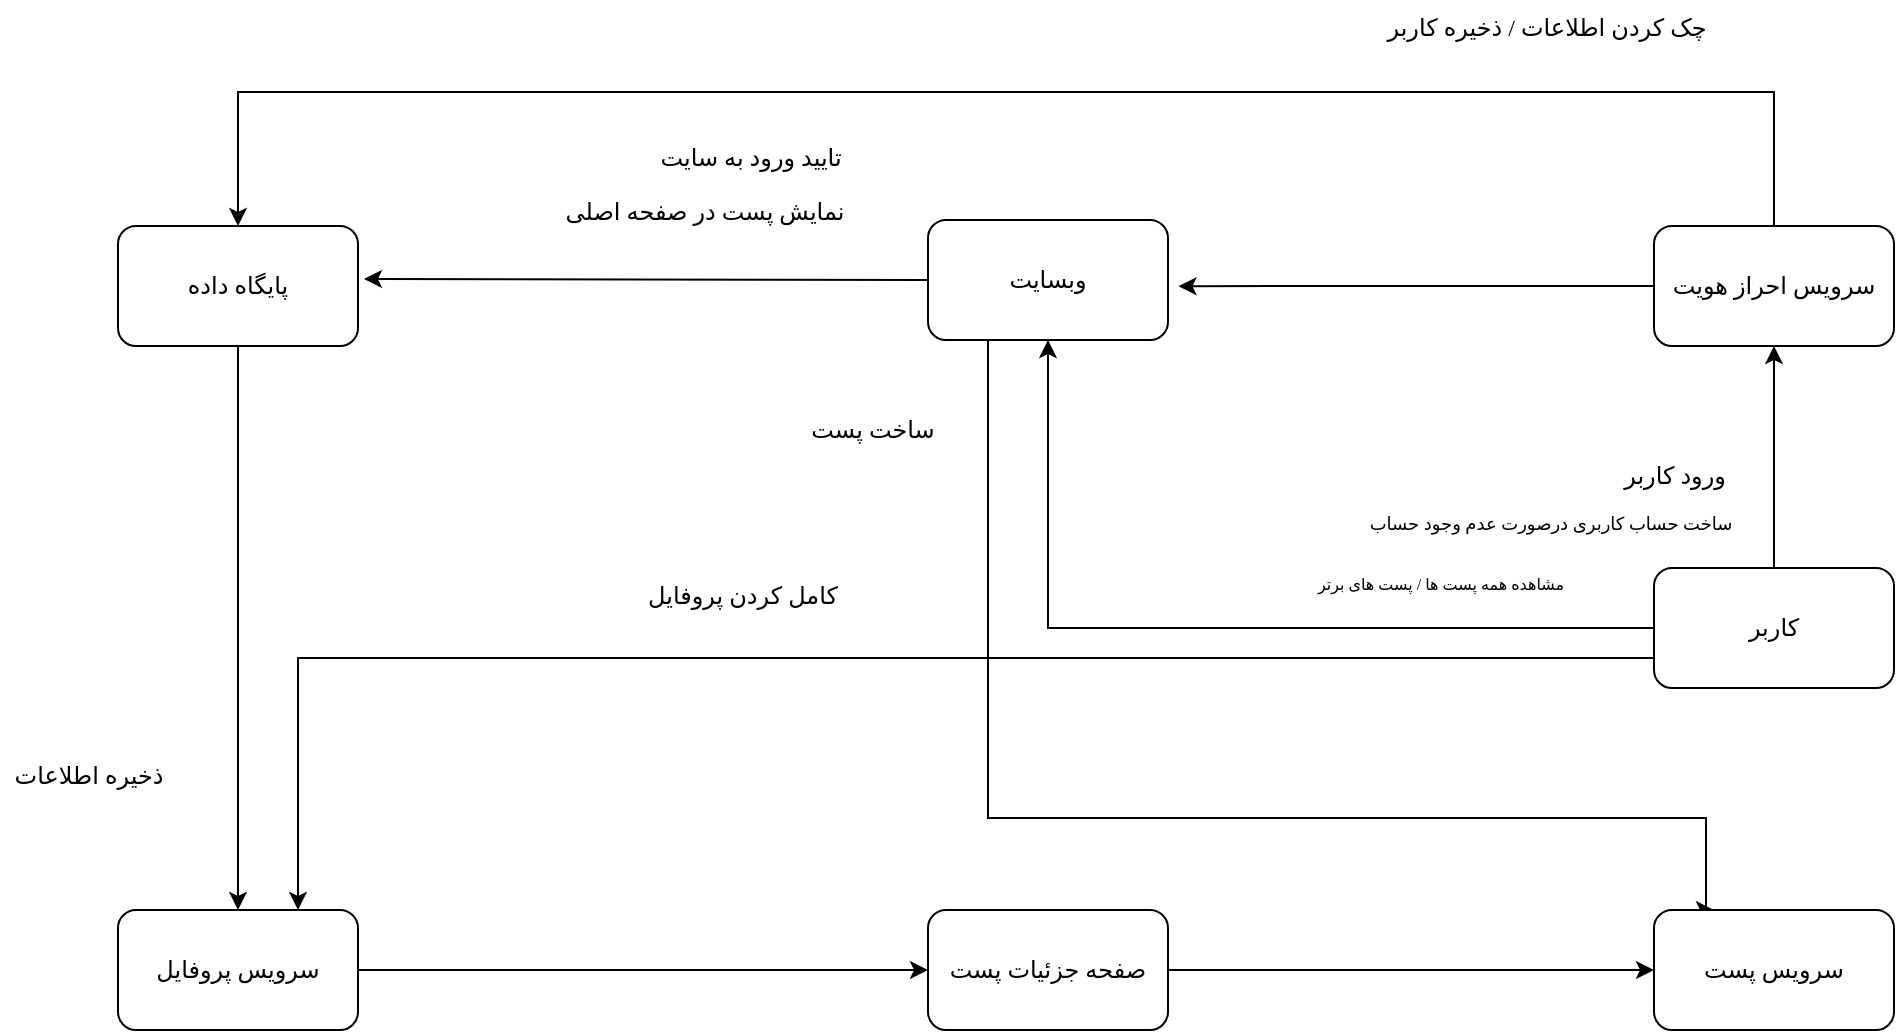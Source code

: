 <mxfile version="24.4.4" type="github">
  <diagram id="C5RBs43oDa-KdzZeNtuy" name="Page-1">
    <mxGraphModel dx="1000" dy="974" grid="0" gridSize="10" guides="1" tooltips="1" connect="1" arrows="1" fold="1" page="1" pageScale="1" pageWidth="1169" pageHeight="827" math="0" shadow="0">
      <root>
        <mxCell id="WIyWlLk6GJQsqaUBKTNV-0" />
        <mxCell id="WIyWlLk6GJQsqaUBKTNV-1" parent="WIyWlLk6GJQsqaUBKTNV-0" />
        <mxCell id="InkFZemtt1y-9OFiI00L-6" style="edgeStyle=orthogonalEdgeStyle;rounded=0;orthogonalLoop=1;jettySize=auto;html=1;exitX=0;exitY=0.5;exitDx=0;exitDy=0;" edge="1" parent="WIyWlLk6GJQsqaUBKTNV-1" source="InkFZemtt1y-9OFiI00L-0">
          <mxGeometry relative="1" as="geometry">
            <mxPoint x="724.263" y="158.091" as="targetPoint" />
          </mxGeometry>
        </mxCell>
        <mxCell id="InkFZemtt1y-9OFiI00L-19" style="edgeStyle=orthogonalEdgeStyle;rounded=0;orthogonalLoop=1;jettySize=auto;html=1;exitX=0.5;exitY=0;exitDx=0;exitDy=0;entryX=0.5;entryY=0;entryDx=0;entryDy=0;" edge="1" parent="WIyWlLk6GJQsqaUBKTNV-1" source="InkFZemtt1y-9OFiI00L-0" target="InkFZemtt1y-9OFiI00L-2">
          <mxGeometry relative="1" as="geometry">
            <Array as="points">
              <mxPoint x="1022" y="61" />
              <mxPoint x="254" y="61" />
            </Array>
          </mxGeometry>
        </mxCell>
        <mxCell id="InkFZemtt1y-9OFiI00L-0" value="&lt;font data-font-src=&quot;https://fonts.googleapis.com/css?family=Vazirmatn&quot; face=&quot;Vazirmatn&quot;&gt;سرویس احراز هویت&lt;/font&gt;" style="rounded=1;whiteSpace=wrap;html=1;" vertex="1" parent="WIyWlLk6GJQsqaUBKTNV-1">
          <mxGeometry x="962" y="128" width="120" height="60" as="geometry" />
        </mxCell>
        <mxCell id="InkFZemtt1y-9OFiI00L-7" style="edgeStyle=orthogonalEdgeStyle;rounded=0;orthogonalLoop=1;jettySize=auto;html=1;exitX=0;exitY=0.5;exitDx=0;exitDy=0;" edge="1" parent="WIyWlLk6GJQsqaUBKTNV-1" source="InkFZemtt1y-9OFiI00L-1">
          <mxGeometry relative="1" as="geometry">
            <mxPoint x="316.99" y="154.455" as="targetPoint" />
          </mxGeometry>
        </mxCell>
        <mxCell id="InkFZemtt1y-9OFiI00L-28" style="edgeStyle=orthogonalEdgeStyle;rounded=0;orthogonalLoop=1;jettySize=auto;html=1;exitX=0.25;exitY=1;exitDx=0;exitDy=0;entryX=0.25;entryY=0;entryDx=0;entryDy=0;" edge="1" parent="WIyWlLk6GJQsqaUBKTNV-1" source="InkFZemtt1y-9OFiI00L-1" target="InkFZemtt1y-9OFiI00L-5">
          <mxGeometry relative="1" as="geometry">
            <mxPoint x="576" y="435" as="targetPoint" />
            <Array as="points">
              <mxPoint x="629" y="424" />
              <mxPoint x="988" y="424" />
              <mxPoint x="988" y="470" />
            </Array>
          </mxGeometry>
        </mxCell>
        <mxCell id="InkFZemtt1y-9OFiI00L-1" value="&lt;font face=&quot;Vazirmatn&quot;&gt;وبسایت&lt;/font&gt;" style="rounded=1;whiteSpace=wrap;html=1;" vertex="1" parent="WIyWlLk6GJQsqaUBKTNV-1">
          <mxGeometry x="599" y="125" width="120" height="60" as="geometry" />
        </mxCell>
        <mxCell id="InkFZemtt1y-9OFiI00L-8" style="edgeStyle=orthogonalEdgeStyle;rounded=0;orthogonalLoop=1;jettySize=auto;html=1;exitX=0.5;exitY=1;exitDx=0;exitDy=0;entryX=0.5;entryY=0;entryDx=0;entryDy=0;" edge="1" parent="WIyWlLk6GJQsqaUBKTNV-1" source="InkFZemtt1y-9OFiI00L-2" target="InkFZemtt1y-9OFiI00L-3">
          <mxGeometry relative="1" as="geometry" />
        </mxCell>
        <mxCell id="InkFZemtt1y-9OFiI00L-2" value="&lt;font face=&quot;Vazirmatn&quot;&gt;پایگاه داده&lt;/font&gt;" style="rounded=1;whiteSpace=wrap;html=1;" vertex="1" parent="WIyWlLk6GJQsqaUBKTNV-1">
          <mxGeometry x="194" y="128" width="120" height="60" as="geometry" />
        </mxCell>
        <mxCell id="InkFZemtt1y-9OFiI00L-9" style="edgeStyle=orthogonalEdgeStyle;rounded=0;orthogonalLoop=1;jettySize=auto;html=1;exitX=1;exitY=0.5;exitDx=0;exitDy=0;entryX=0;entryY=0.5;entryDx=0;entryDy=0;" edge="1" parent="WIyWlLk6GJQsqaUBKTNV-1" source="InkFZemtt1y-9OFiI00L-3" target="InkFZemtt1y-9OFiI00L-4">
          <mxGeometry relative="1" as="geometry" />
        </mxCell>
        <mxCell id="InkFZemtt1y-9OFiI00L-3" value="&lt;font face=&quot;Vazirmatn&quot;&gt;سرویس پروفایل&lt;/font&gt;" style="rounded=1;whiteSpace=wrap;html=1;" vertex="1" parent="WIyWlLk6GJQsqaUBKTNV-1">
          <mxGeometry x="194" y="470" width="120" height="60" as="geometry" />
        </mxCell>
        <mxCell id="InkFZemtt1y-9OFiI00L-10" style="edgeStyle=orthogonalEdgeStyle;rounded=0;orthogonalLoop=1;jettySize=auto;html=1;exitX=1;exitY=0.5;exitDx=0;exitDy=0;entryX=0;entryY=0.5;entryDx=0;entryDy=0;" edge="1" parent="WIyWlLk6GJQsqaUBKTNV-1" source="InkFZemtt1y-9OFiI00L-4" target="InkFZemtt1y-9OFiI00L-5">
          <mxGeometry relative="1" as="geometry" />
        </mxCell>
        <mxCell id="InkFZemtt1y-9OFiI00L-4" value="&lt;font face=&quot;Vazirmatn&quot;&gt;صفحه جزئیات پست&lt;/font&gt;" style="rounded=1;whiteSpace=wrap;html=1;" vertex="1" parent="WIyWlLk6GJQsqaUBKTNV-1">
          <mxGeometry x="599" y="470" width="120" height="60" as="geometry" />
        </mxCell>
        <mxCell id="InkFZemtt1y-9OFiI00L-5" value="&lt;font face=&quot;Vazirmatn&quot;&gt;سرویس پست&lt;/font&gt;" style="rounded=1;whiteSpace=wrap;html=1;" vertex="1" parent="WIyWlLk6GJQsqaUBKTNV-1">
          <mxGeometry x="962" y="470" width="120" height="60" as="geometry" />
        </mxCell>
        <mxCell id="InkFZemtt1y-9OFiI00L-14" style="edgeStyle=orthogonalEdgeStyle;rounded=0;orthogonalLoop=1;jettySize=auto;html=1;exitX=0.5;exitY=0;exitDx=0;exitDy=0;entryX=0.5;entryY=1;entryDx=0;entryDy=0;" edge="1" parent="WIyWlLk6GJQsqaUBKTNV-1" source="InkFZemtt1y-9OFiI00L-11" target="InkFZemtt1y-9OFiI00L-0">
          <mxGeometry relative="1" as="geometry" />
        </mxCell>
        <mxCell id="InkFZemtt1y-9OFiI00L-17" style="edgeStyle=orthogonalEdgeStyle;rounded=0;orthogonalLoop=1;jettySize=auto;html=1;exitX=0;exitY=0.5;exitDx=0;exitDy=0;entryX=0.5;entryY=1;entryDx=0;entryDy=0;" edge="1" parent="WIyWlLk6GJQsqaUBKTNV-1" source="InkFZemtt1y-9OFiI00L-11" target="InkFZemtt1y-9OFiI00L-1">
          <mxGeometry relative="1" as="geometry" />
        </mxCell>
        <mxCell id="InkFZemtt1y-9OFiI00L-25" style="edgeStyle=orthogonalEdgeStyle;rounded=0;orthogonalLoop=1;jettySize=auto;html=1;exitX=0;exitY=0.75;exitDx=0;exitDy=0;entryX=0.75;entryY=0;entryDx=0;entryDy=0;" edge="1" parent="WIyWlLk6GJQsqaUBKTNV-1" source="InkFZemtt1y-9OFiI00L-11" target="InkFZemtt1y-9OFiI00L-3">
          <mxGeometry relative="1" as="geometry" />
        </mxCell>
        <mxCell id="InkFZemtt1y-9OFiI00L-11" value="&lt;font data-font-src=&quot;https://fonts.googleapis.com/css?family=Vazirmatn&quot; face=&quot;Vazirmatn&quot;&gt;کاربر&lt;/font&gt;" style="rounded=1;whiteSpace=wrap;html=1;" vertex="1" parent="WIyWlLk6GJQsqaUBKTNV-1">
          <mxGeometry x="962" y="299" width="120" height="60" as="geometry" />
        </mxCell>
        <mxCell id="InkFZemtt1y-9OFiI00L-15" value="&lt;font data-font-src=&quot;https://fonts.googleapis.com/css?family=Vazirmatn&quot; face=&quot;Vazirmatn&quot;&gt;ورود کاربر&lt;/font&gt;" style="text;html=1;align=center;verticalAlign=middle;resizable=0;points=[];autosize=1;strokeColor=none;fillColor=none;" vertex="1" parent="WIyWlLk6GJQsqaUBKTNV-1">
          <mxGeometry x="941" y="239" width="62" height="27" as="geometry" />
        </mxCell>
        <mxCell id="InkFZemtt1y-9OFiI00L-16" value="&lt;font style=&quot;font-size: 9px;&quot; data-font-src=&quot;https://fonts.googleapis.com/css?family=Vazirmatn&quot; face=&quot;Vazirmatn&quot;&gt;ساخت حساب کاربری درصورت عدم وجود حساب&lt;/font&gt;" style="text;html=1;align=center;verticalAlign=middle;resizable=0;points=[];autosize=1;strokeColor=none;fillColor=none;" vertex="1" parent="WIyWlLk6GJQsqaUBKTNV-1">
          <mxGeometry x="816" y="263" width="187" height="26" as="geometry" />
        </mxCell>
        <mxCell id="InkFZemtt1y-9OFiI00L-18" value="&lt;font style=&quot;font-size: 8px;&quot; face=&quot;Vazirmatn&quot;&gt;مشاهده همه پست ها / پست های برتر&lt;/font&gt;" style="text;html=1;align=center;verticalAlign=middle;resizable=0;points=[];autosize=1;strokeColor=none;fillColor=none;" vertex="1" parent="WIyWlLk6GJQsqaUBKTNV-1">
          <mxGeometry x="784" y="293" width="142" height="26" as="geometry" />
        </mxCell>
        <mxCell id="InkFZemtt1y-9OFiI00L-22" value="&lt;font data-font-src=&quot;https://fonts.googleapis.com/css?family=Vazirmatn&quot; face=&quot;Vazirmatn&quot;&gt;چک کردن اطلاعات / ذخیره کاربر&lt;/font&gt;" style="text;html=1;align=center;verticalAlign=middle;resizable=0;points=[];autosize=1;strokeColor=none;fillColor=none;" vertex="1" parent="WIyWlLk6GJQsqaUBKTNV-1">
          <mxGeometry x="824" y="15" width="167" height="27" as="geometry" />
        </mxCell>
        <mxCell id="InkFZemtt1y-9OFiI00L-23" value="&lt;font data-font-src=&quot;https://fonts.googleapis.com/css?family=Vazirmatn&quot; face=&quot;Vazirmatn&quot;&gt;تایید ورود به سایت&lt;/font&gt;" style="text;html=1;align=center;verticalAlign=middle;resizable=0;points=[];autosize=1;strokeColor=none;fillColor=none;" vertex="1" parent="WIyWlLk6GJQsqaUBKTNV-1">
          <mxGeometry x="456" y="80" width="107" height="27" as="geometry" />
        </mxCell>
        <mxCell id="InkFZemtt1y-9OFiI00L-24" value="&lt;font data-font-src=&quot;https://fonts.googleapis.com/css?family=Vazirmatn&quot; face=&quot;Vazirmatn&quot;&gt;نمایش پست در صفحه اصلی&lt;/font&gt;" style="text;html=1;align=center;verticalAlign=middle;resizable=0;points=[];autosize=1;strokeColor=none;fillColor=none;" vertex="1" parent="WIyWlLk6GJQsqaUBKTNV-1">
          <mxGeometry x="410" y="107" width="153" height="27" as="geometry" />
        </mxCell>
        <mxCell id="InkFZemtt1y-9OFiI00L-26" value="&lt;font face=&quot;Vazirmatn&quot;&gt;کامل کردن پروفایل&lt;/font&gt;" style="text;html=1;align=center;verticalAlign=middle;resizable=0;points=[];autosize=1;strokeColor=none;fillColor=none;" vertex="1" parent="WIyWlLk6GJQsqaUBKTNV-1">
          <mxGeometry x="453" y="299" width="105" height="27" as="geometry" />
        </mxCell>
        <mxCell id="InkFZemtt1y-9OFiI00L-27" value="&lt;font face=&quot;Vazirmatn&quot;&gt;ذخیره اطلاعات&lt;/font&gt;" style="text;html=1;align=center;verticalAlign=middle;resizable=0;points=[];autosize=1;strokeColor=none;fillColor=none;" vertex="1" parent="WIyWlLk6GJQsqaUBKTNV-1">
          <mxGeometry x="135" y="389" width="87" height="27" as="geometry" />
        </mxCell>
        <mxCell id="InkFZemtt1y-9OFiI00L-29" value="&lt;font face=&quot;Vazirmatn&quot;&gt;ساخت پست&lt;/font&gt;" style="text;html=1;align=center;verticalAlign=middle;resizable=0;points=[];autosize=1;strokeColor=none;fillColor=none;" vertex="1" parent="WIyWlLk6GJQsqaUBKTNV-1">
          <mxGeometry x="532" y="216" width="78" height="27" as="geometry" />
        </mxCell>
      </root>
    </mxGraphModel>
  </diagram>
</mxfile>
